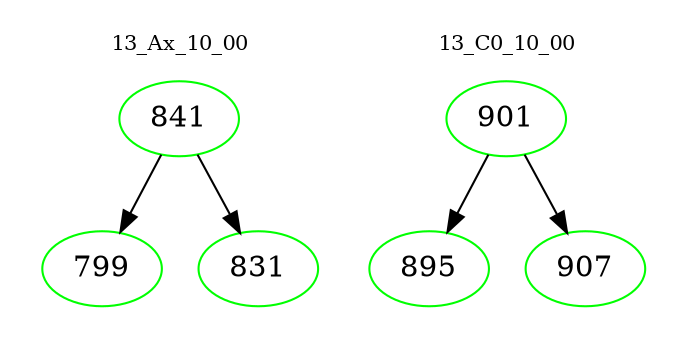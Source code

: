digraph{
subgraph cluster_0 {
color = white
label = "13_Ax_10_00";
fontsize=10;
T0_841 [label="841", color="green"]
T0_841 -> T0_799 [color="black"]
T0_799 [label="799", color="green"]
T0_841 -> T0_831 [color="black"]
T0_831 [label="831", color="green"]
}
subgraph cluster_1 {
color = white
label = "13_C0_10_00";
fontsize=10;
T1_901 [label="901", color="green"]
T1_901 -> T1_895 [color="black"]
T1_895 [label="895", color="green"]
T1_901 -> T1_907 [color="black"]
T1_907 [label="907", color="green"]
}
}
